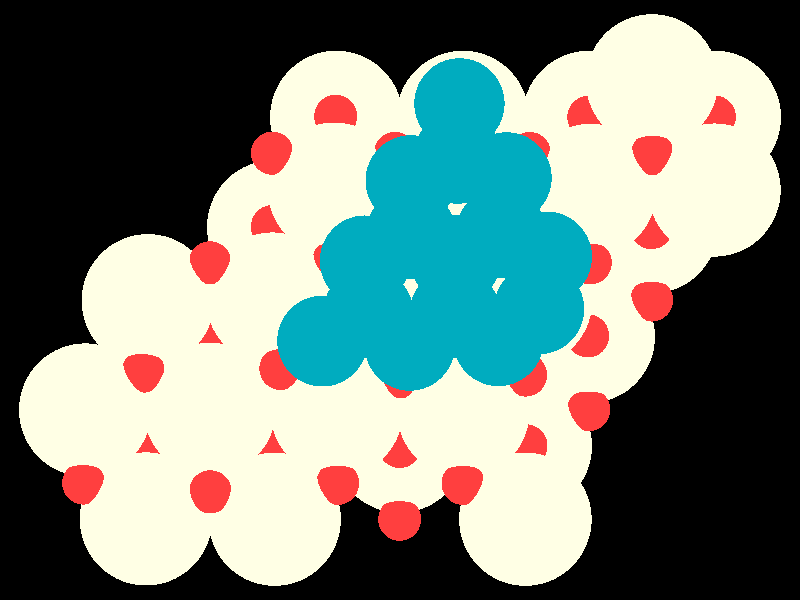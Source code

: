 #include "colors.inc"
#include "finish.inc"

global_settings {assumed_gamma 1 max_trace_level 6}
background {color White transmit 1.0}
camera {orthographic
  right -24.63*x up 18.39*y
  direction 1.00*z
  location <0,0,50.00> look_at <0,0,0>}
light_source {<  2.00,   3.00,  40.00> color White
  area_light <0.70, 0, 0>, <0, 0.70, 0>, 3, 3
  adaptive 1 jitter}

#declare simple = finish {phong 0.7}
#declare pale = finish {ambient 0.5 diffuse 0.85 roughness 0.001 specular 0.200 }
#declare intermediate = finish {ambient 0.3 diffuse 0.6 specular 0.1 roughness 0.04}
#declare vmd = finish {ambient 0.0 diffuse 0.65 phong 0.1 phong_size 40.0 specular 0.5 }
#declare jmol = finish {ambient 0.2 diffuse 0.6 specular 1 roughness 0.001 metallic}
#declare ase2 = finish {ambient 0.05 brilliance 3 diffuse 0.6 metallic specular 0.7 roughness 0.04 reflection 0.15}
#declare ase3 = finish {ambient 0.15 brilliance 2 diffuse 0.6 metallic specular 1.0 roughness 0.001 reflection 0.0}
#declare glass = finish {ambient 0.05 diffuse 0.3 specular 1.0 roughness 0.001}
#declare glass2 = finish {ambient 0.01 diffuse 0.3 specular 1.0 reflection 0.25 roughness 0.001}
#declare Rcell = 0.020;
#declare Rbond = 0.100;

#macro atom(LOC, R, COL, TRANS, FIN)
  sphere{LOC, R texture{pigment{color COL transmit TRANS} finish{FIN}}}
#end
#macro constrain(LOC, R, COL, TRANS FIN)
union{torus{R, Rcell rotate 45*z texture{pigment{color COL transmit TRANS} finish{FIN}}}
      torus{R, Rcell rotate -45*z texture{pigment{color COL transmit TRANS} finish{FIN}}}
      translate LOC}
#end

atom(< -1.96,   5.60,  -7.84>, 2.04, rgb <1.00, 1.00, 0.78>, 0.0, ase3) // #0 
atom(<  3.87,  -4.48,  -7.84>, 2.04, rgb <1.00, 1.00, 0.78>, 0.0, ase3) // #1 
atom(< -5.84,  -1.12,  -7.84>, 2.04, rgb <1.00, 1.00, 0.78>, 0.0, ase3) // #2 
atom(<  5.81,  -1.12,  -7.84>, 2.04, rgb <1.00, 1.00, 0.78>, 0.0, ase3) // #3 
atom(<  1.93,   5.60,  -7.84>, 2.04, rgb <1.00, 1.00, 0.78>, 0.0, ase3) // #4 
atom(<  7.75,   2.24,  -7.84>, 2.04, rgb <1.00, 1.00, 0.78>, 0.0, ase3) // #5 
atom(< -1.96,  -1.12,  -7.84>, 2.04, rgb <1.00, 1.00, 0.78>, 0.0, ase3) // #6 
atom(<  9.69,   5.60,  -7.84>, 2.04, rgb <1.00, 1.00, 0.78>, 0.0, ase3) // #7 
atom(<  5.81,   5.60,  -7.84>, 2.04, rgb <1.00, 1.00, 0.78>, 0.0, ase3) // #8 
atom(< -0.01,  -4.48,  -7.84>, 2.04, rgb <1.00, 1.00, 0.78>, 0.0, ase3) // #9 
atom(<  1.93,  -1.12,  -7.84>, 2.04, rgb <1.00, 1.00, 0.78>, 0.0, ase3) // #10 
atom(< -0.01,   2.24,  -7.84>, 2.04, rgb <1.00, 1.00, 0.78>, 0.0, ase3) // #11 
atom(< -7.78,  -4.48,  -7.84>, 2.04, rgb <1.00, 1.00, 0.78>, 0.0, ase3) // #12 
atom(<  3.87,   2.24,  -7.84>, 2.04, rgb <1.00, 1.00, 0.78>, 0.0, ase3) // #13 
atom(< -3.90,   2.24,  -7.84>, 2.04, rgb <1.00, 1.00, 0.78>, 0.0, ase3) // #14 
atom(< -3.90,  -4.48,  -7.84>, 2.04, rgb <1.00, 1.00, 0.78>, 0.0, ase3) // #15 
atom(< -3.86,  -6.72,  -4.71>, 2.04, rgb <1.00, 1.00, 0.78>, 0.0, ase3) // #16 
atom(<  3.88,  -0.01,  -4.77>, 2.04, rgb <1.00, 1.00, 0.78>, 0.0, ase3) // #17 
atom(< -1.95,  -3.40,  -4.71>, 2.04, rgb <1.00, 1.00, 0.78>, 0.0, ase3) // #18 
atom(<  7.76,   6.72,  -4.74>, 2.04, rgb <1.00, 1.00, 0.78>, 0.0, ase3) // #19 
atom(< -0.04,  -0.01,  -4.79>, 2.04, rgb <1.00, 1.00, 0.78>, 0.0, ase3) // #20 
atom(<  1.95,  -3.41,  -4.74>, 2.04, rgb <1.00, 1.00, 0.78>, 0.0, ase3) // #21 
atom(<  1.92,   3.38,  -4.79>, 2.04, rgb <1.00, 1.00, 0.78>, 0.0, ase3) // #22 
atom(< -7.76,  -0.02,  -4.71>, 2.04, rgb <1.00, 1.00, 0.78>, 0.0, ase3) // #23 
atom(< -7.82,  -6.71,  -4.72>, 2.04, rgb <1.00, 1.00, 0.78>, 0.0, ase3) // #24 
atom(<  9.68,   3.37,  -4.74>, 2.04, rgb <1.00, 1.00, 0.78>, 0.0, ase3) // #25 
atom(< -5.86,  -3.35,  -4.62>, 2.04, rgb <1.00, 1.00, 0.78>, 0.0, ase3) // #26 
atom(< -9.69,  -3.37,  -4.71>, 2.04, rgb <1.00, 1.00, 0.78>, 0.0, ase3) // #27 
atom(< -3.93,   0.03,  -4.72>, 2.04, rgb <1.00, 1.00, 0.78>, 0.0, ase3) // #28 
atom(<  5.86,   3.36,  -4.73>, 2.04, rgb <1.00, 1.00, 0.78>, 0.0, ase3) // #29 
atom(< -2.03,   3.40,  -4.76>, 2.04, rgb <1.00, 1.00, 0.78>, 0.0, ase3) // #30 
atom(<  3.86,  -6.72,  -4.74>, 2.04, rgb <1.00, 1.00, 0.78>, 0.0, ase3) // #31 
atom(< -1.96,   1.12,  -8.63>, 0.66, rgb <1.00, 0.05, 0.05>, 0.0, ase3) // #32 
atom(< -7.78,  -2.24,  -8.63>, 0.66, rgb <1.00, 0.05, 0.05>, 0.0, ase3) // #33 
atom(< -0.01,   4.48,  -8.63>, 0.66, rgb <1.00, 0.05, 0.05>, 0.0, ase3) // #34 
atom(< -9.72,  -5.60,  -8.63>, 0.66, rgb <1.00, 0.05, 0.05>, 0.0, ase3) // #35 
atom(<  3.87,  -2.24,  -8.63>, 0.66, rgb <1.00, 0.05, 0.05>, 0.0, ase3) // #36 
atom(< -3.90,   4.48,  -8.63>, 0.66, rgb <1.00, 0.05, 0.05>, 0.0, ase3) // #37 
atom(<  1.93,   1.12,  -8.63>, 0.66, rgb <1.00, 0.05, 0.05>, 0.0, ase3) // #38 
atom(< -5.84,   1.12,  -8.63>, 0.66, rgb <1.00, 0.05, 0.05>, 0.0, ase3) // #39 
atom(< -5.84,  -5.60,  -8.63>, 0.66, rgb <1.00, 0.05, 0.05>, 0.0, ase3) // #40 
atom(<  7.75,   4.48,  -8.63>, 0.66, rgb <1.00, 0.05, 0.05>, 0.0, ase3) // #41 
atom(< -0.01,  -2.24,  -8.63>, 0.66, rgb <1.00, 0.05, 0.05>, 0.0, ase3) // #42 
atom(< -1.96,  -5.60,  -8.63>, 0.66, rgb <1.00, 0.05, 0.05>, 0.0, ase3) // #43 
atom(< -3.90,  -2.24,  -8.63>, 0.66, rgb <1.00, 0.05, 0.05>, 0.0, ase3) // #44 
atom(<  3.87,   4.48,  -8.63>, 0.66, rgb <1.00, 0.05, 0.05>, 0.0, ase3) // #45 
atom(<  5.81,   1.12,  -8.63>, 0.66, rgb <1.00, 0.05, 0.05>, 0.0, ase3) // #46 
atom(<  1.93,  -5.60,  -8.63>, 0.66, rgb <1.00, 0.05, 0.05>, 0.0, ase3) // #47 
atom(< -3.90,  -6.72,  -7.05>, 0.66, rgb <1.00, 0.05, 0.05>, 0.0, ase3) // #48 
atom(< -1.96,  -3.36,  -7.05>, 0.66, rgb <1.00, 0.05, 0.05>, 0.0, ase3) // #49 
atom(< -0.01,  -6.72,  -7.05>, 0.66, rgb <1.00, 0.05, 0.05>, 0.0, ase3) // #50 
atom(< -3.90,   0.00,  -7.05>, 0.66, rgb <1.00, 0.05, 0.05>, 0.0, ase3) // #51 
atom(< -0.01,   0.00,  -7.05>, 0.66, rgb <1.00, 0.05, 0.05>, 0.0, ase3) // #52 
atom(<  7.75,   0.00,  -7.05>, 0.66, rgb <1.00, 0.05, 0.05>, 0.0, ase3) // #53 
atom(<  1.93,  -3.36,  -7.05>, 0.66, rgb <1.00, 0.05, 0.05>, 0.0, ase3) // #54 
atom(< -5.84,  -3.36,  -7.05>, 0.66, rgb <1.00, 0.05, 0.05>, 0.0, ase3) // #55 
atom(<  5.81,  -3.36,  -7.05>, 0.66, rgb <1.00, 0.05, 0.05>, 0.0, ase3) // #56 
atom(< -7.78,  -6.72,  -7.05>, 0.66, rgb <1.00, 0.05, 0.05>, 0.0, ase3) // #57 
atom(<  3.87,   0.00,  -7.05>, 0.66, rgb <1.00, 0.05, 0.05>, 0.0, ase3) // #58 
atom(<  3.87,  -6.72,  -7.05>, 0.66, rgb <1.00, 0.05, 0.05>, 0.0, ase3) // #59 
atom(<  9.69,   3.36,  -7.05>, 0.66, rgb <1.00, 0.05, 0.05>, 0.0, ase3) // #60 
atom(<  5.81,   3.36,  -7.05>, 0.66, rgb <1.00, 0.05, 0.05>, 0.0, ase3) // #61 
atom(< -1.96,   3.36,  -7.05>, 0.66, rgb <1.00, 0.05, 0.05>, 0.0, ase3) // #62 
atom(<  1.93,   3.36,  -7.05>, 0.66, rgb <1.00, 0.05, 0.05>, 0.0, ase3) // #63 
atom(< -0.01,  -4.49,  -5.54>, 0.66, rgb <1.00, 0.05, 0.05>, 0.0, ase3) // #64 
atom(< -3.93,   2.25,  -5.55>, 0.66, rgb <1.00, 0.05, 0.05>, 0.0, ase3) // #65 
atom(<  9.68,   5.61,  -5.55>, 0.66, rgb <1.00, 0.05, 0.05>, 0.0, ase3) // #66 
atom(<  5.81,   5.60,  -5.54>, 0.66, rgb <1.00, 0.05, 0.05>, 0.0, ase3) // #67 
atom(<  7.74,   2.22,  -5.54>, 0.66, rgb <1.00, 0.05, 0.05>, 0.0, ase3) // #68 
atom(<  1.93,  -1.16,  -5.55>, 0.66, rgb <1.00, 0.05, 0.05>, 0.0, ase3) // #69 
atom(< -1.98,   5.63,  -5.55>, 0.66, rgb <1.00, 0.05, 0.05>, 0.0, ase3) // #70 
atom(< -5.81,  -1.10,  -5.48>, 0.66, rgb <1.00, 0.05, 0.05>, 0.0, ase3) // #71 
atom(< -1.94,  -1.12,  -5.54>, 0.66, rgb <1.00, 0.05, 0.05>, 0.0, ase3) // #72 
atom(< -0.04,   2.25,  -5.56>, 0.66, rgb <1.00, 0.05, 0.05>, 0.0, ase3) // #73 
atom(<  5.78,  -1.10,  -5.54>, 0.66, rgb <1.00, 0.05, 0.05>, 0.0, ase3) // #74 
atom(< -3.89,  -4.49,  -5.46>, 0.66, rgb <1.00, 0.05, 0.05>, 0.0, ase3) // #75 
atom(<  3.91,   2.26,  -5.54>, 0.66, rgb <1.00, 0.05, 0.05>, 0.0, ase3) // #76 
atom(<  1.93,   5.59,  -5.54>, 0.66, rgb <1.00, 0.05, 0.05>, 0.0, ase3) // #77 
atom(< -7.77,  -4.53,  -5.48>, 0.66, rgb <1.00, 0.05, 0.05>, 0.0, ase3) // #78 
atom(<  3.88,  -4.47,  -5.54>, 0.66, rgb <1.00, 0.05, 0.05>, 0.0, ase3) // #79 
atom(< -0.15,   4.49,  -3.97>, 0.66, rgb <1.00, 0.05, 0.05>, 0.0, ase3) // #80 
atom(<  7.77,   4.48,  -3.97>, 0.66, rgb <1.00, 0.05, 0.05>, 0.0, ase3) // #81 
atom(<  3.99,   4.49,  -3.91>, 0.66, rgb <1.00, 0.05, 0.05>, 0.0, ase3) // #82 
atom(< -9.74,  -5.61,  -3.94>, 0.66, rgb <1.00, 0.05, 0.05>, 0.0, ase3) // #83 
atom(< -2.03,   1.23,  -3.97>, 0.66, rgb <1.00, 0.05, 0.05>, 0.0, ase3) // #84 
atom(< -3.67,  -2.10,  -3.66>, 0.66, rgb <1.00, 0.05, 0.05>, 0.0, ase3) // #85 
atom(< -5.84,  -5.88,  -3.65>, 0.66, rgb <1.00, 0.05, 0.05>, 0.0, ase3) // #86 
atom(< -7.90,  -2.18,  -3.91>, 0.66, rgb <1.00, 0.05, 0.05>, 0.0, ase3) // #87 
atom(<  1.91,   1.13,  -4.19>, 0.66, rgb <1.00, 0.05, 0.05>, 0.0, ase3) // #88 
atom(<  0.04,  -2.35,  -3.92>, 0.66, rgb <1.00, 0.05, 0.05>, 0.0, ase3) // #89 
atom(< -1.92,  -5.62,  -3.94>, 0.66, rgb <1.00, 0.05, 0.05>, 0.0, ase3) // #90 
atom(< -5.85,   1.14,  -3.94>, 0.66, rgb <1.00, 0.05, 0.05>, 0.0, ase3) // #91 
atom(<  5.86,   1.14,  -3.82>, 0.66, rgb <1.00, 0.05, 0.05>, 0.0, ase3) // #92 
atom(<  3.87,  -2.30,  -3.82>, 0.66, rgb <1.00, 0.05, 0.05>, 0.0, ase3) // #93 
atom(<  1.94,  -5.62,  -3.97>, 0.66, rgb <1.00, 0.05, 0.05>, 0.0, ase3) // #94 
atom(< -3.93,   4.50,  -3.97>, 0.66, rgb <1.00, 0.05, 0.05>, 0.0, ase3) // #95 
atom(<  0.30,  -1.39,  -2.12>, 1.39, rgb <0.00, 0.41, 0.52>, 0.0, ase3) // #96 
atom(<  1.71,   1.23,  -2.18>, 1.39, rgb <0.00, 0.41, 0.52>, 0.0, ase3) // #97 
atom(<  3.03,  -1.25,  -2.18>, 1.39, rgb <0.00, 0.41, 0.52>, 0.0, ase3) // #98 
atom(<  1.69,  -0.40,  -0.01>, 1.39, rgb <0.00, 0.41, 0.52>, 0.0, ase3) // #99 
atom(< -1.08,   1.20,  -2.15>, 1.39, rgb <0.00, 0.41, 0.52>, 0.0, ase3) // #100 
atom(<  4.52,   1.32,  -2.18>, 1.39, rgb <0.00, 0.41, 0.52>, 0.0, ase3) // #101 
atom(<  0.33,   3.66,  -2.16>, 1.39, rgb <0.00, 0.41, 0.52>, 0.0, ase3) // #102 
atom(<  0.34,   2.02,  -0.03>, 1.39, rgb <0.00, 0.41, 0.52>, 0.0, ase3) // #103 
atom(<  3.28,   3.75,  -2.12>, 1.39, rgb <0.00, 0.41, 0.52>, 0.0, ase3) // #104 
atom(<  3.11,   2.05,  -0.01>, 1.39, rgb <0.00, 0.41, 0.52>, 0.0, ase3) // #105 
atom(< -0.98,  -0.40,   0.00>, 1.39, rgb <0.00, 0.41, 0.52>, 0.0, ase3) // #106 
atom(< -2.39,  -1.26,  -2.17>, 1.39, rgb <0.00, 0.41, 0.52>, 0.0, ase3) // #107 
atom(<  1.77,   4.34,  -0.02>, 1.39, rgb <0.00, 0.41, 0.52>, 0.0, ase3) // #108 
atom(<  1.83,   6.02,  -2.16>, 1.39, rgb <0.00, 0.41, 0.52>, 0.0, ase3) // #109 
atom(<  4.28,  -0.27,  -0.01>, 1.39, rgb <0.00, 0.41, 0.52>, 0.0, ase3) // #110 
